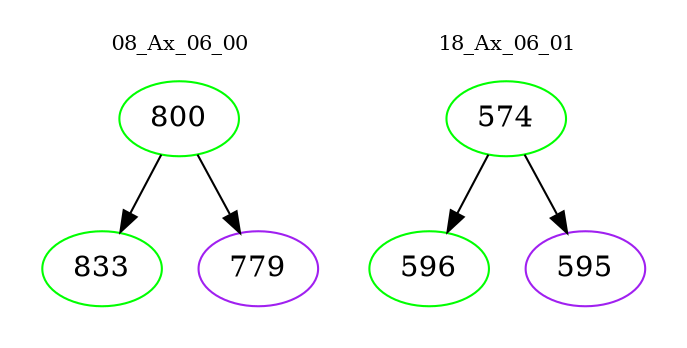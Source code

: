 digraph{
subgraph cluster_0 {
color = white
label = "08_Ax_06_00";
fontsize=10;
T0_800 [label="800", color="green"]
T0_800 -> T0_833 [color="black"]
T0_833 [label="833", color="green"]
T0_800 -> T0_779 [color="black"]
T0_779 [label="779", color="purple"]
}
subgraph cluster_1 {
color = white
label = "18_Ax_06_01";
fontsize=10;
T1_574 [label="574", color="green"]
T1_574 -> T1_596 [color="black"]
T1_596 [label="596", color="green"]
T1_574 -> T1_595 [color="black"]
T1_595 [label="595", color="purple"]
}
}
